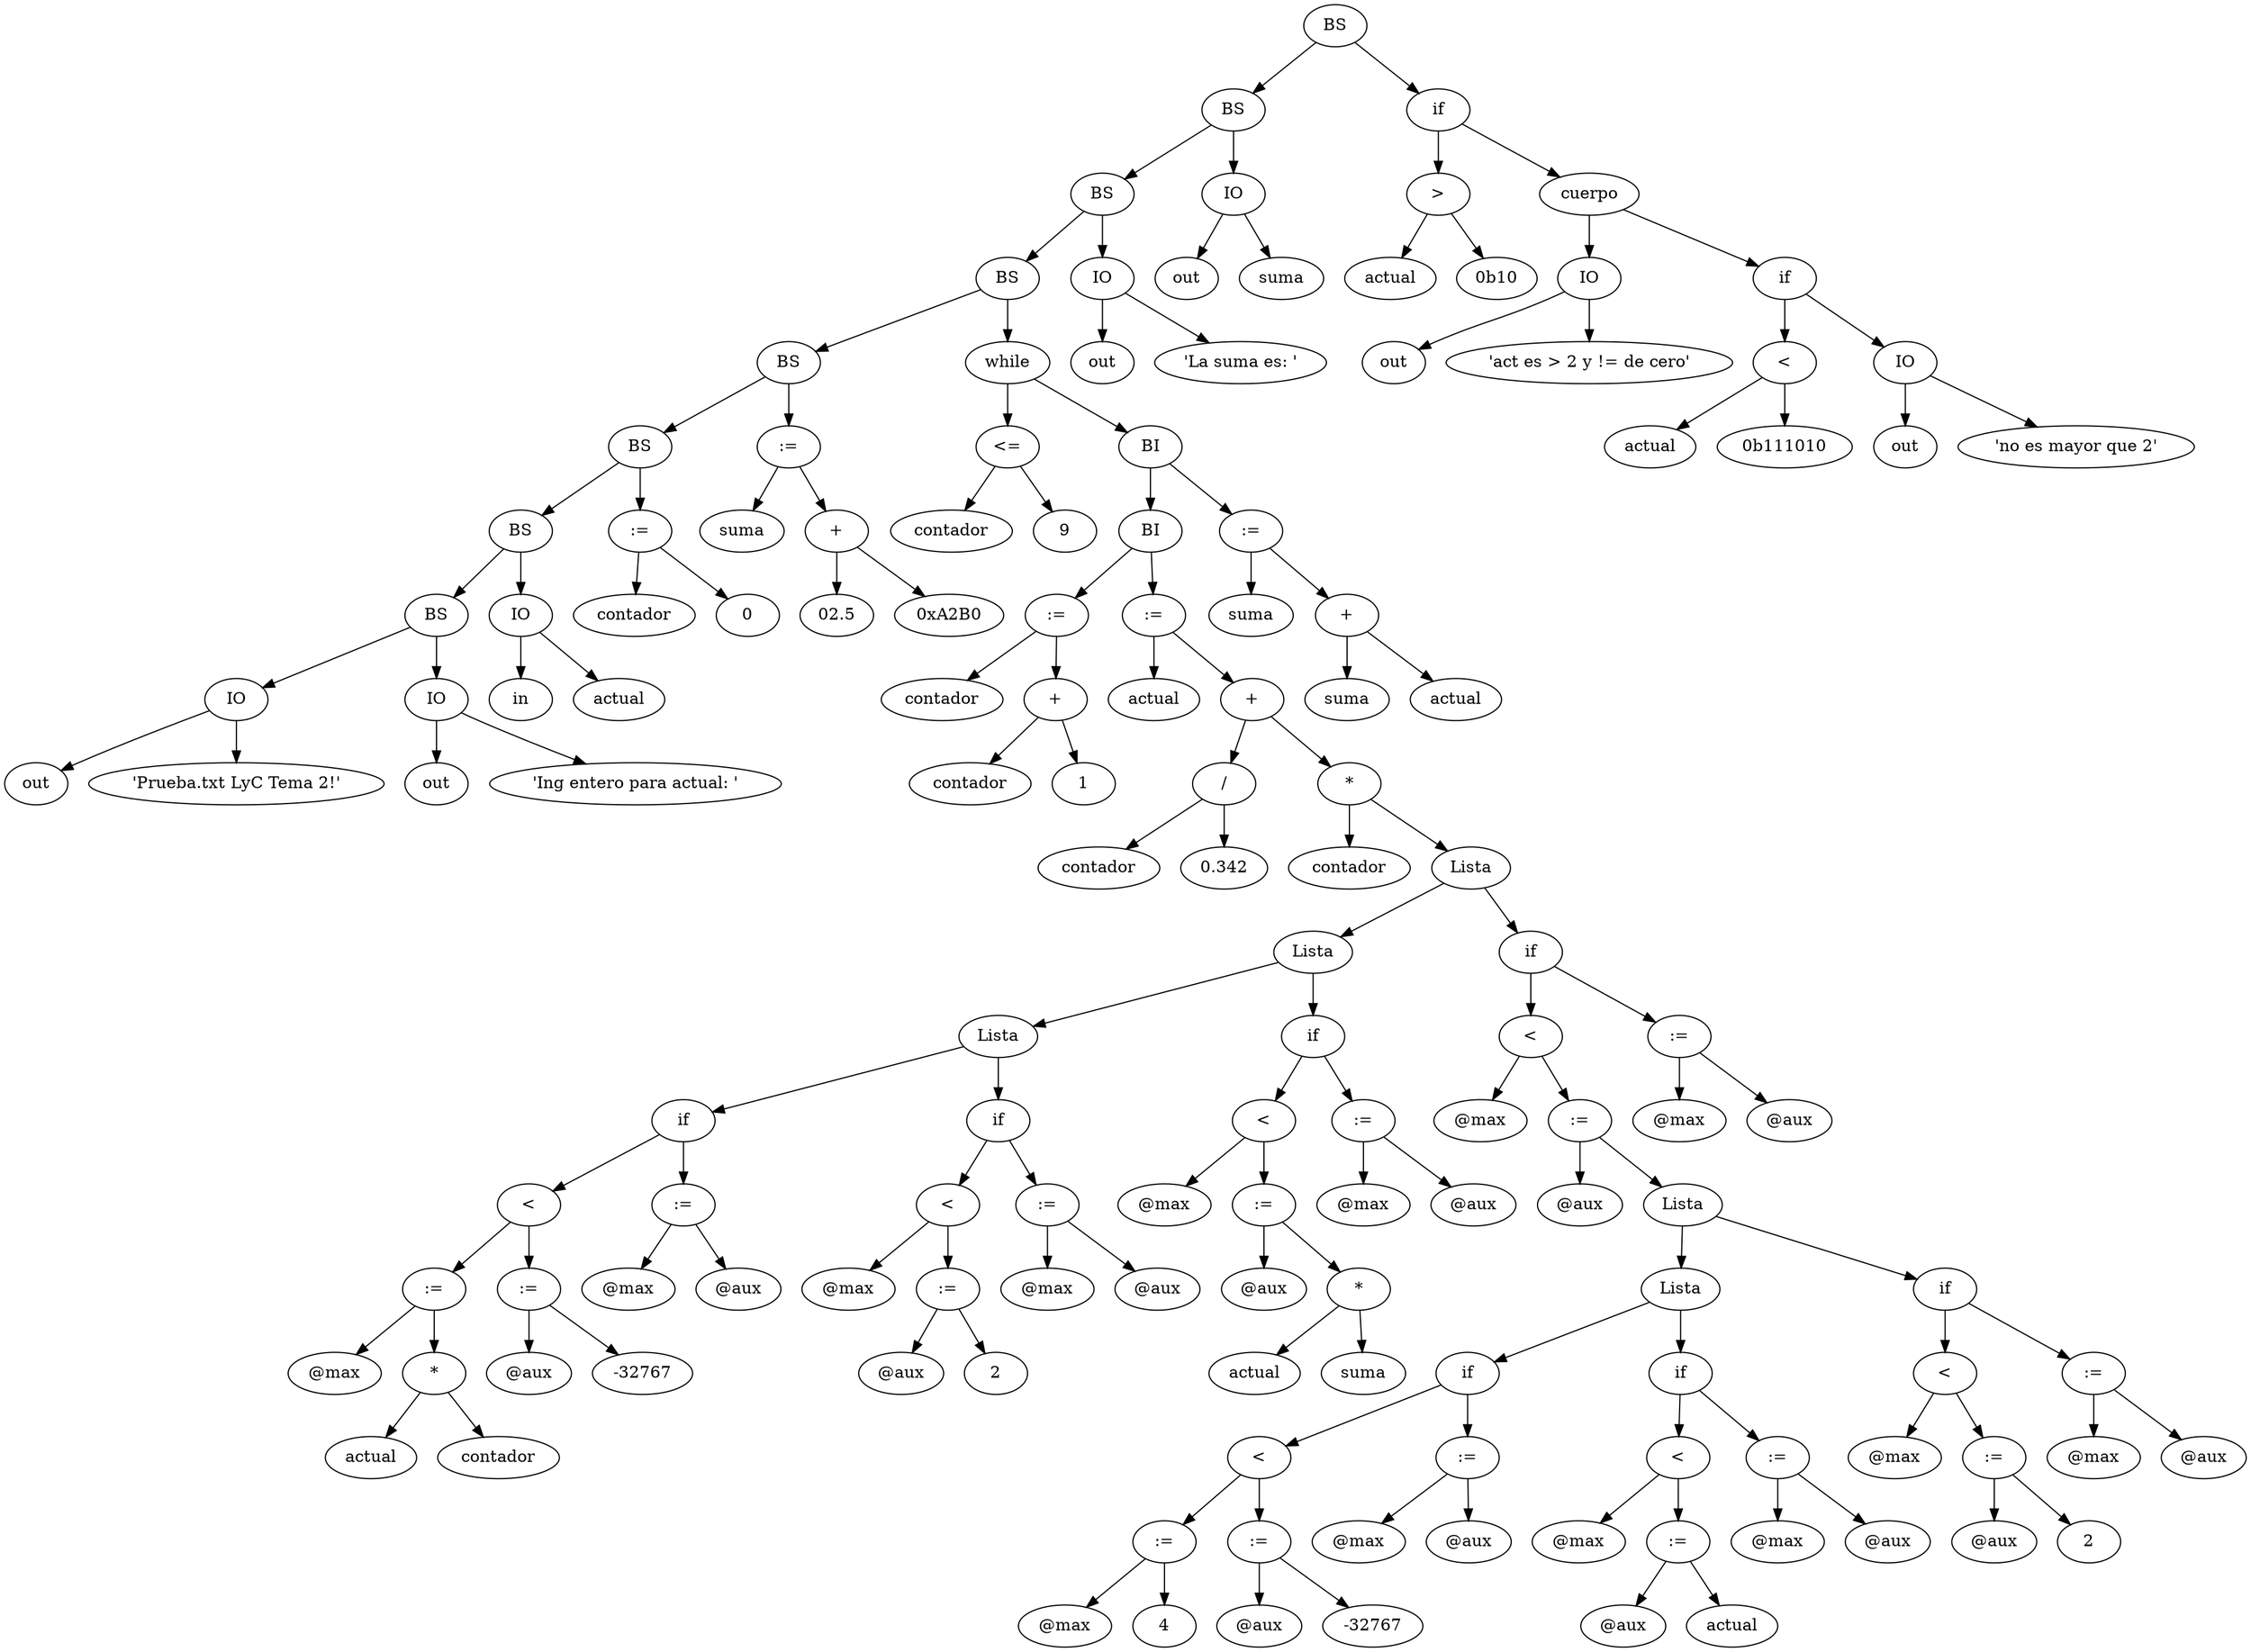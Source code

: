  digraph G { 
"00BFD398_BS" [label="BS"]
"00BFCFA8_BS" [label="BS"]
"00BFD398_BS"->"00BFCFA8_BS" 
"00BFCD98_BS" [label="BS"]
"00BFCFA8_BS"->"00BFCD98_BS" 
"00BFCF00_BS" [label="BS"]
"00BFCD98_BS"->"00BFCF00_BS" 
"00BFBCF8_BS" [label="BS"]
"00BFCF00_BS"->"00BFBCF8_BS" 
"00BFBD70_BS" [label="BS"]
"00BFBCF8_BS"->"00BFBD70_BS" 
"00BFBCC8_BS" [label="BS"]
"00BFBD70_BS"->"00BFBCC8_BS" 
"00BF8D28_BS" [label="BS"]
"00BFBCC8_BS"->"00BF8D28_BS" 
"00BF16D8_IO" [label="IO"]
"00BF8D28_BS"->"00BF16D8_IO" 
"00BF16C0_out" [label="out"]
"00BF16D8_IO"->"00BF16C0_out" 
"00BF16A8_'Prueba.txt LyC Tema 2!'" [label="'Prueba.txt LyC Tema 2!'"]
"00BF16D8_IO"->"00BF16A8_'Prueba.txt LyC Tema 2!'" 
"00BF1748_IO" [label="IO"]
"00BF8D28_BS"->"00BF1748_IO" 
"00BF1730_out" [label="out"]
"00BF1748_IO"->"00BF1730_out" 
"00BF1718_'Ing entero para actual: '" [label="'Ing entero para actual: '"]
"00BF1748_IO"->"00BF1718_'Ing entero para actual: '" 
"00BFBDA0_IO" [label="IO"]
"00BFBCC8_BS"->"00BFBDA0_IO" 
"00BF04B0_in" [label="in"]
"00BFBDA0_IO"->"00BF04B0_in" 
"00BF8D40_actual" [label="actual"]
"00BFBDA0_IO"->"00BF8D40_actual" 
"00BFBD58_:=" [label=":="]
"00BFBD70_BS"->"00BFBD58_:=" 
"00BFBCE0_contador" [label="contador"]
"00BFBD58_:="->"00BFBCE0_contador" 
"00BFBE48_0" [label="0"]
"00BFBD58_:="->"00BFBE48_0" 
"00BFBE60_:=" [label=":="]
"00BFBCF8_BS"->"00BFBE60_:=" 
"00BFBDB8_suma" [label="suma"]
"00BFBE60_:="->"00BFBDB8_suma" 
"00BFBE78_+" [label="+"]
"00BFBE60_:="->"00BFBE78_+" 
"00BFBD88_02.5" [label="02.5"]
"00BFBE78_+"->"00BFBD88_02.5" 
"00BFBCB0_0xA2B0" [label="0xA2B0"]
"00BFBE78_+"->"00BFBCB0_0xA2B0" 
"00BFCEB8_while" [label="while"]
"00BFCF00_BS"->"00BFCEB8_while" 
"00BFBD10_<=" [label="<="]
"00BFCEB8_while"->"00BFBD10_<=" 
"00BFBE18_contador" [label="contador"]
"00BFBD10_<="->"00BFBE18_contador" 
"00BFBE30_9" [label="9"]
"00BFBD10_<="->"00BFBE30_9" 
"00BFCD50_BI" [label="BI"]
"00BFCEB8_while"->"00BFCD50_BI" 
"00BFCED0_BI" [label="BI"]
"00BFCD50_BI"->"00BFCED0_BI" 
"00BFC5C0_:=" [label=":="]
"00BFCED0_BI"->"00BFC5C0_:=" 
"00BFC680_contador" [label="contador"]
"00BFC5C0_:="->"00BFC680_contador" 
"00BFC608_+" [label="+"]
"00BFC5C0_:="->"00BFC608_+" 
"00BFBE00_contador" [label="contador"]
"00BFC608_+"->"00BFBE00_contador" 
"00BFC620_1" [label="1"]
"00BFC608_+"->"00BFC620_1" 
"00BFCDE0_:=" [label=":="]
"00BFCED0_BI"->"00BFCDE0_:=" 
"00BFCE88_actual" [label="actual"]
"00BFCDE0_:="->"00BFCE88_actual" 
"00BFCF48_+" [label="+"]
"00BFCDE0_:="->"00BFCF48_+" 
"00BFC650_/" [label="/"]
"00BFCF48_+"->"00BFC650_/" 
"00BFC5D8_contador" [label="contador"]
"00BFC650_/"->"00BFC5D8_contador" 
"00BFC638_0.342" [label="0.342"]
"00BFC650_/"->"00BFC638_0.342" 
"00BFCE58_*" [label="*"]
"00BFCF48_+"->"00BFCE58_*" 
"00BFC458_contador" [label="contador"]
"00BFCE58_*"->"00BFC458_contador" 
"00BFCEA0_Lista" [label="Lista"]
"00BFCE58_*"->"00BFCEA0_Lista" 
"00BFC920_Lista" [label="Lista"]
"00BFCEA0_Lista"->"00BFC920_Lista" 
"00BFC578_Lista" [label="Lista"]
"00BFC920_Lista"->"00BFC578_Lista" 
"00BFC440_if" [label="if"]
"00BFC578_Lista"->"00BFC440_if" 
"00BFC4E8_<" [label="<"]
"00BFC440_if"->"00BFC4E8_<" 
"00BFC308_:=" [label=":="]
"00BFC4E8_<"->"00BFC308_:=" 
"00BFC3B0_@max" [label="@max"]
"00BFC308_:="->"00BFC3B0_@max" 
"00BFC470_*" [label="*"]
"00BFC308_:="->"00BFC470_*" 
"00BFC410_actual" [label="actual"]
"00BFC470_*"->"00BFC410_actual" 
"00BFC428_contador" [label="contador"]
"00BFC470_*"->"00BFC428_contador" 
"00BFC338_:=" [label=":="]
"00BFC4E8_<"->"00BFC338_:=" 
"00BFC398_@aux" [label="@aux"]
"00BFC338_:="->"00BFC398_@aux" 
"00BFC518_-32767" [label="-32767"]
"00BFC338_:="->"00BFC518_-32767" 
"00BFC3F8_:=" [label=":="]
"00BFC440_if"->"00BFC3F8_:=" 
"00BFC3E0_@max" [label="@max"]
"00BFC3F8_:="->"00BFC3E0_@max" 
"00BFC3C8_@aux" [label="@aux"]
"00BFC3F8_:="->"00BFC3C8_@aux" 
"00BFC380_if" [label="if"]
"00BFC578_Lista"->"00BFC380_if" 
"00BFC4D0_<" [label="<"]
"00BFC380_if"->"00BFC4D0_<" 
"00BFC488_@max" [label="@max"]
"00BFC4D0_<"->"00BFC488_@max" 
"00BFC530_:=" [label=":="]
"00BFC4D0_<"->"00BFC530_:=" 
"00BFC368_@aux" [label="@aux"]
"00BFC530_:="->"00BFC368_@aux" 
"00BFC2F0_2" [label="2"]
"00BFC530_:="->"00BFC2F0_2" 
"00BFC560_:=" [label=":="]
"00BFC380_if"->"00BFC560_:=" 
"00BFC2C0_@max" [label="@max"]
"00BFC560_:="->"00BFC2C0_@max" 
"00BFC4A0_@aux" [label="@aux"]
"00BFC560_:="->"00BFC4A0_@aux" 
"00BFC9B0_if" [label="if"]
"00BFC920_Lista"->"00BFC9B0_if" 
"00BFC2D8_<" [label="<"]
"00BFC9B0_if"->"00BFC2D8_<" 
"00BFC350_@max" [label="@max"]
"00BFC2D8_<"->"00BFC350_@max" 
"00BFC590_:=" [label=":="]
"00BFC2D8_<"->"00BFC590_:=" 
"00BFC320_@aux" [label="@aux"]
"00BFC590_:="->"00BFC320_@aux" 
"00BFC5A8_*" [label="*"]
"00BFC590_:="->"00BFC5A8_*" 
"00BFC4B8_actual" [label="actual"]
"00BFC5A8_*"->"00BFC4B8_actual" 
"00BFC500_suma" [label="suma"]
"00BFC5A8_*"->"00BFC500_suma" 
"00BFC8F0_:=" [label=":="]
"00BFC9B0_if"->"00BFC8F0_:=" 
"00BFC6F8_@max" [label="@max"]
"00BFC8F0_:="->"00BFC6F8_@max" 
"00BFC968_@aux" [label="@aux"]
"00BFC8F0_:="->"00BFC968_@aux" 
"00BFCF60_if" [label="if"]
"00BFCEA0_Lista"->"00BFCF60_if" 
"00BFC9C8_<" [label="<"]
"00BFCF60_if"->"00BFC9C8_<" 
"00BFCA88_@max" [label="@max"]
"00BFC9C8_<"->"00BFCA88_@max" 
"00BFC9E0_:=" [label=":="]
"00BFC9C8_<"->"00BFC9E0_:=" 
"00BFCA10_@aux" [label="@aux"]
"00BFC9E0_:="->"00BFCA10_@aux" 
"00BFCA58_Lista" [label="Lista"]
"00BFC9E0_:="->"00BFCA58_Lista" 
"00BFC800_Lista" [label="Lista"]
"00BFCA58_Lista"->"00BFC800_Lista" 
"00BFC890_if" [label="if"]
"00BFC800_Lista"->"00BFC890_if" 
"00BFC950_<" [label="<"]
"00BFC890_if"->"00BFC950_<" 
"00BFC6E0_:=" [label=":="]
"00BFC950_<"->"00BFC6E0_:=" 
"00BFC8C0_@max" [label="@max"]
"00BFC6E0_:="->"00BFC8C0_@max" 
"00BFC938_4" [label="4"]
"00BFC6E0_:="->"00BFC938_4" 
"00BFC7D0_:=" [label=":="]
"00BFC950_<"->"00BFC7D0_:=" 
"00BFC710_@aux" [label="@aux"]
"00BFC7D0_:="->"00BFC710_@aux" 
"00BFC860_-32767" [label="-32767"]
"00BFC7D0_:="->"00BFC860_-32767" 
"00BFC6C8_:=" [label=":="]
"00BFC890_if"->"00BFC6C8_:=" 
"00BFC980_@max" [label="@max"]
"00BFC6C8_:="->"00BFC980_@max" 
"00BFC740_@aux" [label="@aux"]
"00BFC6C8_:="->"00BFC740_@aux" 
"00BFC788_if" [label="if"]
"00BFC800_Lista"->"00BFC788_if" 
"00BFC830_<" [label="<"]
"00BFC788_if"->"00BFC830_<" 
"00BFC818_@max" [label="@max"]
"00BFC830_<"->"00BFC818_@max" 
"00BFC998_:=" [label=":="]
"00BFC830_<"->"00BFC998_:=" 
"00BFC770_@aux" [label="@aux"]
"00BFC998_:="->"00BFC770_@aux" 
"00BFC908_actual" [label="actual"]
"00BFC998_:="->"00BFC908_actual" 
"00BFC8D8_:=" [label=":="]
"00BFC788_if"->"00BFC8D8_:=" 
"00BFC758_@max" [label="@max"]
"00BFC8D8_:="->"00BFC758_@max" 
"00BFC728_@aux" [label="@aux"]
"00BFC8D8_:="->"00BFC728_@aux" 
"00BFCA70_if" [label="if"]
"00BFCA58_Lista"->"00BFCA70_if" 
"00BFC878_<" [label="<"]
"00BFCA70_if"->"00BFC878_<" 
"00BFC848_@max" [label="@max"]
"00BFC878_<"->"00BFC848_@max" 
"00BFC7E8_:=" [label=":="]
"00BFC878_<"->"00BFC7E8_:=" 
"00BFC7B8_@aux" [label="@aux"]
"00BFC7E8_:="->"00BFC7B8_@aux" 
"00BFC7A0_2" [label="2"]
"00BFC7E8_:="->"00BFC7A0_2" 
"00BFCA28_:=" [label=":="]
"00BFCA70_if"->"00BFCA28_:=" 
"00BFCA40_@max" [label="@max"]
"00BFCA28_:="->"00BFCA40_@max" 
"00BFC8A8_@aux" [label="@aux"]
"00BFCA28_:="->"00BFC8A8_@aux" 
"00BFCCD8_:=" [label=":="]
"00BFCF60_if"->"00BFCCD8_:=" 
"00BFCF90_@max" [label="@max"]
"00BFCCD8_:="->"00BFCF90_@max" 
"00BFC9F8_@aux" [label="@aux"]
"00BFCCD8_:="->"00BFC9F8_@aux" 
"00BFCE70_:=" [label=":="]
"00BFCD50_BI"->"00BFCE70_:=" 
"00BFCDF8_suma" [label="suma"]
"00BFCE70_:="->"00BFCDF8_suma" 
"00BFCD68_+" [label="+"]
"00BFCE70_:="->"00BFCD68_+" 
"00BFCD38_suma" [label="suma"]
"00BFCD68_+"->"00BFCD38_suma" 
"00BFCEE8_actual" [label="actual"]
"00BFCD68_+"->"00BFCEE8_actual" 
"00BFCD80_IO" [label="IO"]
"00BFCD98_BS"->"00BFCD80_IO" 
"00BFCF30_out" [label="out"]
"00BFCD80_IO"->"00BFCF30_out" 
"00BFCE40_'La suma es: '" [label="'La suma es: '"]
"00BFCD80_IO"->"00BFCE40_'La suma es: '" 
"00BFCDB0_IO" [label="IO"]
"00BFCFA8_BS"->"00BFCDB0_IO" 
"00BFCF78_out" [label="out"]
"00BFCDB0_IO"->"00BFCF78_out" 
"00BFCCF0_suma" [label="suma"]
"00BFCDB0_IO"->"00BFCCF0_suma" 
"00BFD3E0_if" [label="if"]
"00BFD398_BS"->"00BFD3E0_if" 
"00BFCDC8_>" [label=">"]
"00BFD3E0_if"->"00BFCDC8_>" 
"00BFCE10_actual" [label="actual"]
"00BFCDC8_>"->"00BFCE10_actual" 
"00BFCFC0_0b10" [label="0b10"]
"00BFCDC8_>"->"00BFCFC0_0b10" 
"00BFD068_cuerpo" [label="cuerpo"]
"00BFD3E0_if"->"00BFD068_cuerpo" 
"00BFCE28_IO" [label="IO"]
"00BFD068_cuerpo"->"00BFCE28_IO" 
"00BFCD20_out" [label="out"]
"00BFCE28_IO"->"00BFCD20_out" 
"00BFCD08_'act es > 2 y != de cero'" [label="'act es > 2 y != de cero'"]
"00BFCE28_IO"->"00BFCD08_'act es > 2 y != de cero'" 
"00BFD050_if" [label="if"]
"00BFD068_cuerpo"->"00BFD050_if" 
"00BFD020_<" [label="<"]
"00BFD050_if"->"00BFD020_<" 
"00BFCFD8_actual" [label="actual"]
"00BFD020_<"->"00BFCFD8_actual" 
"00BFD008_0b111010" [label="0b111010"]
"00BFD020_<"->"00BFD008_0b111010" 
"00BFD098_IO" [label="IO"]
"00BFD050_if"->"00BFD098_IO" 
"00BFCFF0_out" [label="out"]
"00BFD098_IO"->"00BFCFF0_out" 
"00BFD038_'no es mayor que 2'" [label="'no es mayor que 2'"]
"00BFD098_IO"->"00BFD038_'no es mayor que 2'" 
}